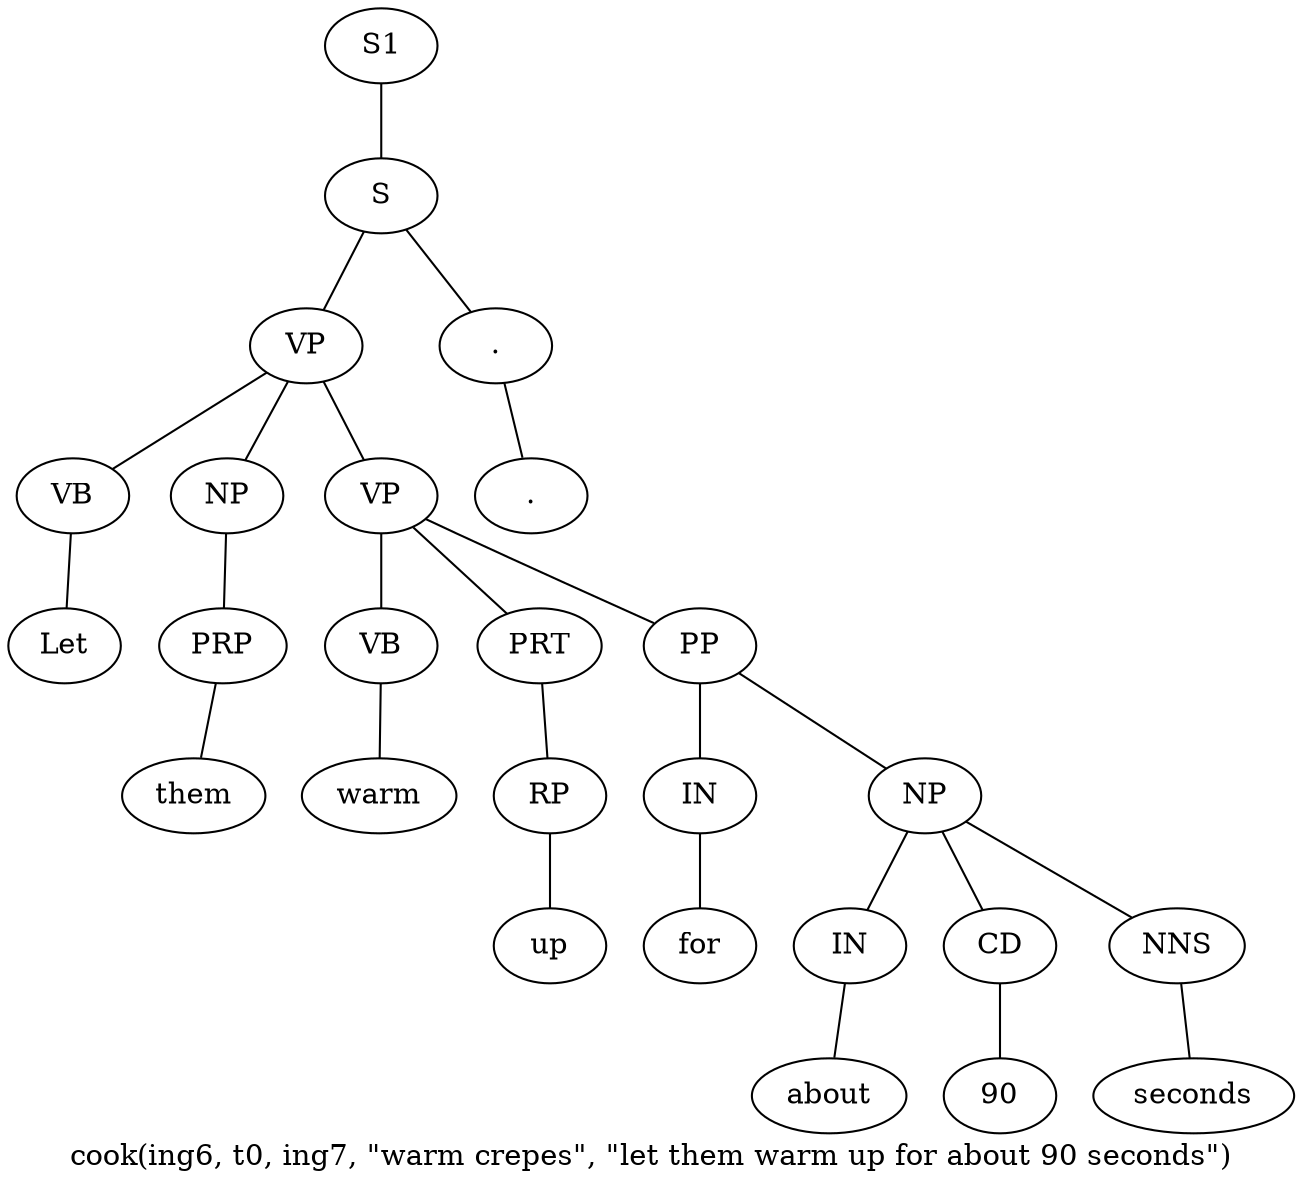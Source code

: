 graph SyntaxGraph {
	label = "cook(ing6, t0, ing7, \"warm crepes\", \"let them warm up for about 90 seconds\")";
	Node0 [label="S1"];
	Node1 [label="S"];
	Node2 [label="VP"];
	Node3 [label="VB"];
	Node4 [label="Let"];
	Node5 [label="NP"];
	Node6 [label="PRP"];
	Node7 [label="them"];
	Node8 [label="VP"];
	Node9 [label="VB"];
	Node10 [label="warm"];
	Node11 [label="PRT"];
	Node12 [label="RP"];
	Node13 [label="up"];
	Node14 [label="PP"];
	Node15 [label="IN"];
	Node16 [label="for"];
	Node17 [label="NP"];
	Node18 [label="IN"];
	Node19 [label="about"];
	Node20 [label="CD"];
	Node21 [label="90"];
	Node22 [label="NNS"];
	Node23 [label="seconds"];
	Node24 [label="."];
	Node25 [label="."];

	Node0 -- Node1;
	Node1 -- Node2;
	Node1 -- Node24;
	Node2 -- Node3;
	Node2 -- Node5;
	Node2 -- Node8;
	Node3 -- Node4;
	Node5 -- Node6;
	Node6 -- Node7;
	Node8 -- Node9;
	Node8 -- Node11;
	Node8 -- Node14;
	Node9 -- Node10;
	Node11 -- Node12;
	Node12 -- Node13;
	Node14 -- Node15;
	Node14 -- Node17;
	Node15 -- Node16;
	Node17 -- Node18;
	Node17 -- Node20;
	Node17 -- Node22;
	Node18 -- Node19;
	Node20 -- Node21;
	Node22 -- Node23;
	Node24 -- Node25;
}